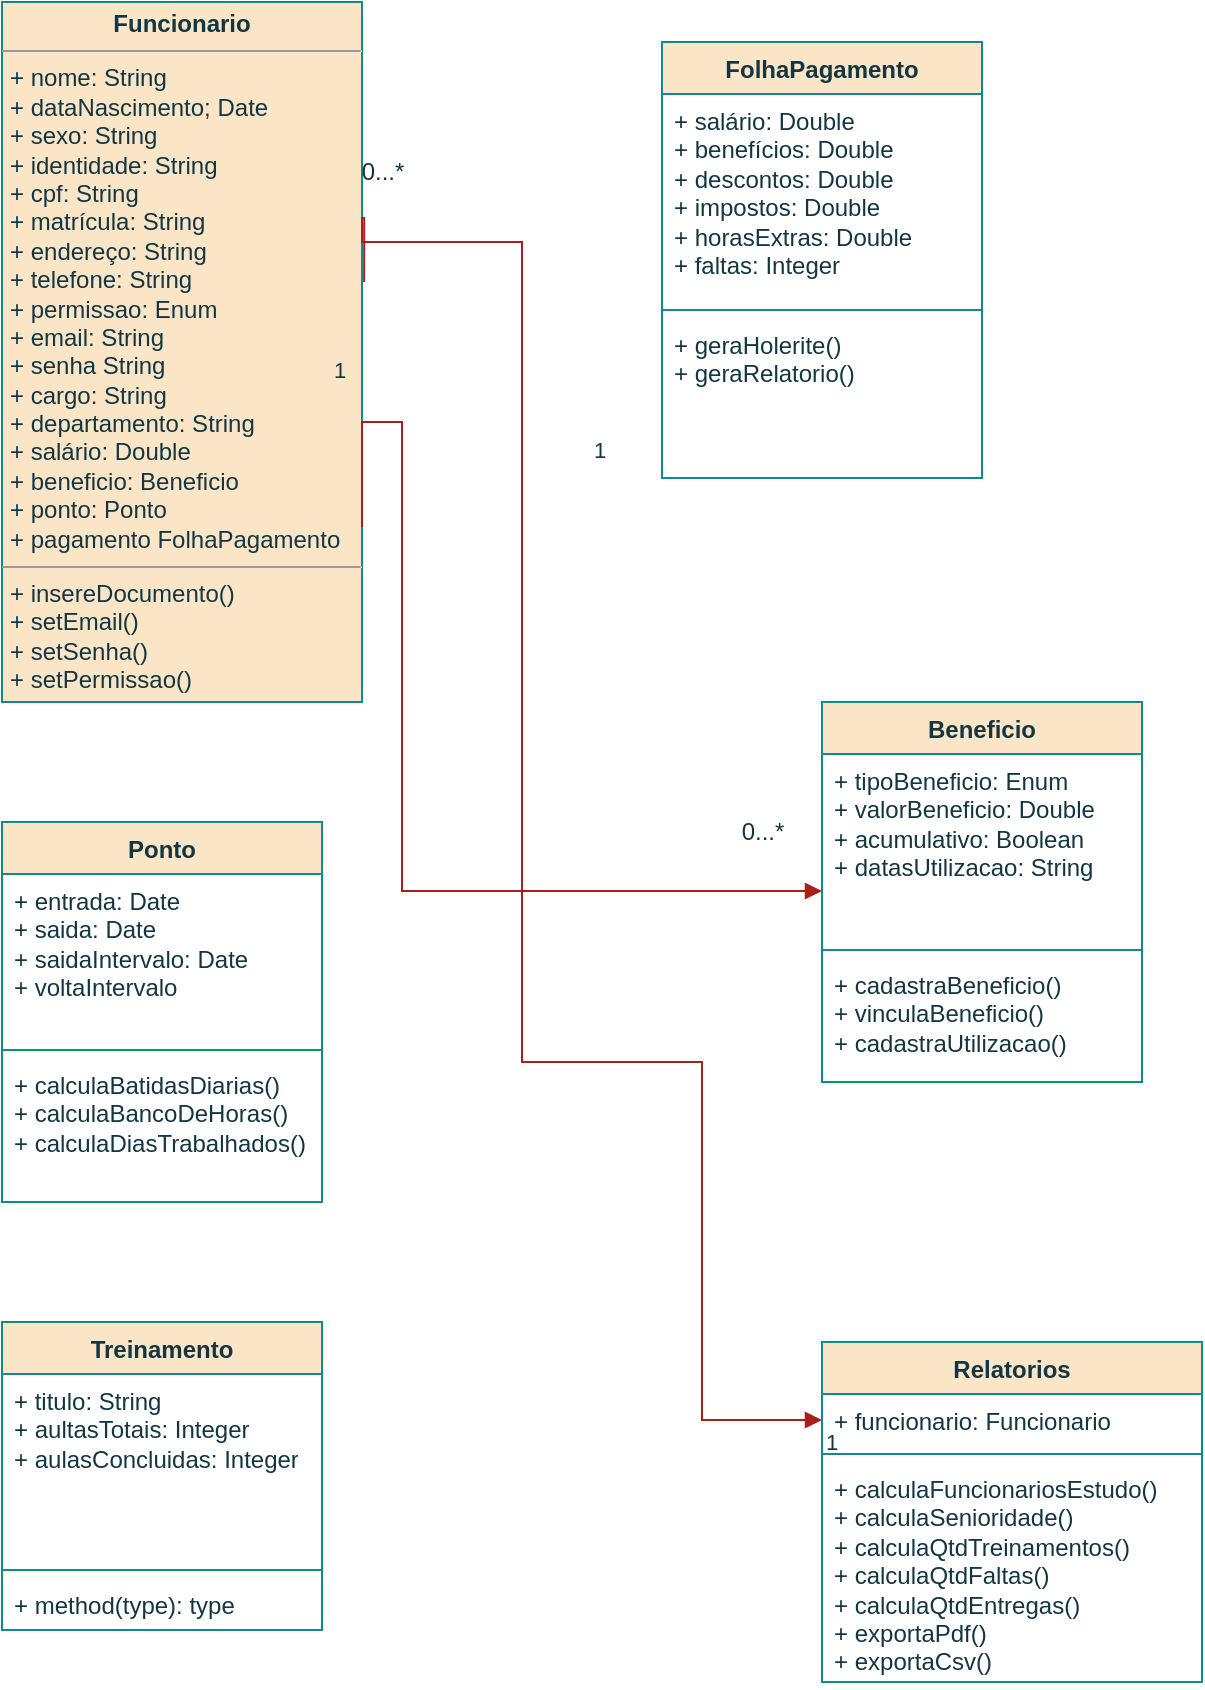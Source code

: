 <mxfile version="21.6.9" type="github">
  <diagram id="C5RBs43oDa-KdzZeNtuy" name="Page-1">
    <mxGraphModel dx="1434" dy="830" grid="1" gridSize="10" guides="1" tooltips="1" connect="1" arrows="1" fold="1" page="1" pageScale="1" pageWidth="827" pageHeight="1169" math="0" shadow="0">
      <root>
        <mxCell id="WIyWlLk6GJQsqaUBKTNV-0" />
        <mxCell id="WIyWlLk6GJQsqaUBKTNV-1" parent="WIyWlLk6GJQsqaUBKTNV-0" />
        <mxCell id="c9mEgZ8uksNSfNGq_ZWZ-0" value="&lt;p style=&quot;margin:0px;margin-top:4px;text-align:center;&quot;&gt;&lt;b&gt;Funcionario&lt;/b&gt;&lt;/p&gt;&lt;hr size=&quot;1&quot;&gt;&lt;p style=&quot;margin:0px;margin-left:4px;&quot;&gt;+ nome: String&lt;/p&gt;&lt;p style=&quot;margin:0px;margin-left:4px;&quot;&gt;+ dataNascimento; Date&lt;/p&gt;&lt;p style=&quot;margin:0px;margin-left:4px;&quot;&gt;+ sexo: String&lt;/p&gt;&lt;p style=&quot;margin:0px;margin-left:4px;&quot;&gt;+ identidade: String&lt;/p&gt;&lt;p style=&quot;margin:0px;margin-left:4px;&quot;&gt;+ cpf: String&lt;/p&gt;&lt;p style=&quot;margin:0px;margin-left:4px;&quot;&gt;+ matrícula: String&lt;/p&gt;&lt;p style=&quot;margin:0px;margin-left:4px;&quot;&gt;+ endereço: String&lt;/p&gt;&lt;p style=&quot;margin:0px;margin-left:4px;&quot;&gt;+ telefone: String&lt;/p&gt;&lt;p style=&quot;margin:0px;margin-left:4px;&quot;&gt;+ permissao: Enum&lt;/p&gt;&lt;p style=&quot;margin:0px;margin-left:4px;&quot;&gt;+ email: String&lt;/p&gt;&lt;p style=&quot;margin:0px;margin-left:4px;&quot;&gt;+ senha String&lt;/p&gt;&lt;p style=&quot;margin:0px;margin-left:4px;&quot;&gt;+ cargo: String&lt;/p&gt;&lt;p style=&quot;margin:0px;margin-left:4px;&quot;&gt;+ departamento: String&lt;/p&gt;&lt;p style=&quot;margin:0px;margin-left:4px;&quot;&gt;+ salário: Double&lt;/p&gt;&lt;p style=&quot;margin:0px;margin-left:4px;&quot;&gt;+ beneficio: Beneficio&lt;/p&gt;&lt;p style=&quot;margin:0px;margin-left:4px;&quot;&gt;+ ponto: Ponto&lt;/p&gt;&lt;p style=&quot;margin:0px;margin-left:4px;&quot;&gt;+ pagamento FolhaPagamento&lt;/p&gt;&lt;hr size=&quot;1&quot;&gt;&lt;p style=&quot;margin:0px;margin-left:4px;&quot;&gt;+ insereDocumento()&lt;/p&gt;&lt;p style=&quot;margin:0px;margin-left:4px;&quot;&gt;+ setEmail()&lt;/p&gt;&lt;p style=&quot;margin:0px;margin-left:4px;&quot;&gt;+ setSenha()&lt;/p&gt;&lt;p style=&quot;margin:0px;margin-left:4px;&quot;&gt;+ setPermissao()&lt;/p&gt;" style="verticalAlign=top;align=left;overflow=fill;fontSize=12;fontFamily=Helvetica;html=1;whiteSpace=wrap;labelBackgroundColor=none;fillColor=#FAE5C7;strokeColor=#0F8B8D;fontColor=#143642;" vertex="1" parent="WIyWlLk6GJQsqaUBKTNV-1">
          <mxGeometry x="100" y="90" width="180" height="350" as="geometry" />
        </mxCell>
        <mxCell id="c9mEgZ8uksNSfNGq_ZWZ-2" value="FolhaPagamento" style="swimlane;fontStyle=1;align=center;verticalAlign=top;childLayout=stackLayout;horizontal=1;startSize=26;horizontalStack=0;resizeParent=1;resizeParentMax=0;resizeLast=0;collapsible=1;marginBottom=0;whiteSpace=wrap;html=1;labelBackgroundColor=none;fillColor=#FAE5C7;strokeColor=#0F8B8D;fontColor=#143642;" vertex="1" parent="WIyWlLk6GJQsqaUBKTNV-1">
          <mxGeometry x="430" y="110" width="160" height="218" as="geometry" />
        </mxCell>
        <mxCell id="c9mEgZ8uksNSfNGq_ZWZ-3" value="+ salário: Double&lt;br&gt;+ benefícios: Double&lt;br&gt;+ descontos: Double&lt;br&gt;+ impostos: Double&lt;br&gt;+ horasExtras: Double&lt;br&gt;+ faltas: Integer" style="text;strokeColor=none;fillColor=none;align=left;verticalAlign=top;spacingLeft=4;spacingRight=4;overflow=hidden;rotatable=0;points=[[0,0.5],[1,0.5]];portConstraint=eastwest;whiteSpace=wrap;html=1;labelBackgroundColor=none;fontColor=#143642;" vertex="1" parent="c9mEgZ8uksNSfNGq_ZWZ-2">
          <mxGeometry y="26" width="160" height="104" as="geometry" />
        </mxCell>
        <mxCell id="c9mEgZ8uksNSfNGq_ZWZ-4" value="" style="line;strokeWidth=1;fillColor=none;align=left;verticalAlign=middle;spacingTop=-1;spacingLeft=3;spacingRight=3;rotatable=0;labelPosition=right;points=[];portConstraint=eastwest;strokeColor=#0F8B8D;labelBackgroundColor=none;fontColor=#143642;" vertex="1" parent="c9mEgZ8uksNSfNGq_ZWZ-2">
          <mxGeometry y="130" width="160" height="8" as="geometry" />
        </mxCell>
        <mxCell id="c9mEgZ8uksNSfNGq_ZWZ-5" value="+ geraHolerite()&lt;br&gt;+ geraRelatorio()" style="text;strokeColor=none;fillColor=none;align=left;verticalAlign=top;spacingLeft=4;spacingRight=4;overflow=hidden;rotatable=0;points=[[0,0.5],[1,0.5]];portConstraint=eastwest;whiteSpace=wrap;html=1;labelBackgroundColor=none;fontColor=#143642;" vertex="1" parent="c9mEgZ8uksNSfNGq_ZWZ-2">
          <mxGeometry y="138" width="160" height="80" as="geometry" />
        </mxCell>
        <mxCell id="c9mEgZ8uksNSfNGq_ZWZ-6" value="Ponto" style="swimlane;fontStyle=1;align=center;verticalAlign=top;childLayout=stackLayout;horizontal=1;startSize=26;horizontalStack=0;resizeParent=1;resizeParentMax=0;resizeLast=0;collapsible=1;marginBottom=0;whiteSpace=wrap;html=1;labelBackgroundColor=none;fillColor=#FAE5C7;strokeColor=#0F8B8D;fontColor=#143642;" vertex="1" parent="WIyWlLk6GJQsqaUBKTNV-1">
          <mxGeometry x="100" y="500" width="160" height="190" as="geometry" />
        </mxCell>
        <mxCell id="c9mEgZ8uksNSfNGq_ZWZ-7" value="+ entrada: Date&lt;br&gt;+ saida: Date&lt;br&gt;+ saidaIntervalo: Date&lt;br&gt;+ voltaIntervalo" style="text;strokeColor=none;fillColor=none;align=left;verticalAlign=top;spacingLeft=4;spacingRight=4;overflow=hidden;rotatable=0;points=[[0,0.5],[1,0.5]];portConstraint=eastwest;whiteSpace=wrap;html=1;labelBackgroundColor=none;fontColor=#143642;" vertex="1" parent="c9mEgZ8uksNSfNGq_ZWZ-6">
          <mxGeometry y="26" width="160" height="84" as="geometry" />
        </mxCell>
        <mxCell id="c9mEgZ8uksNSfNGq_ZWZ-8" value="" style="line;strokeWidth=1;fillColor=none;align=left;verticalAlign=middle;spacingTop=-1;spacingLeft=3;spacingRight=3;rotatable=0;labelPosition=right;points=[];portConstraint=eastwest;strokeColor=#0F8B8D;labelBackgroundColor=none;fontColor=#143642;" vertex="1" parent="c9mEgZ8uksNSfNGq_ZWZ-6">
          <mxGeometry y="110" width="160" height="8" as="geometry" />
        </mxCell>
        <mxCell id="c9mEgZ8uksNSfNGq_ZWZ-9" value="+ calculaBatidasDiarias()&lt;br&gt;+ calculaBancoDeHoras()&lt;br&gt;+ calculaDiasTrabalhados()" style="text;strokeColor=none;fillColor=none;align=left;verticalAlign=top;spacingLeft=4;spacingRight=4;overflow=hidden;rotatable=0;points=[[0,0.5],[1,0.5]];portConstraint=eastwest;whiteSpace=wrap;html=1;labelBackgroundColor=none;fontColor=#143642;" vertex="1" parent="c9mEgZ8uksNSfNGq_ZWZ-6">
          <mxGeometry y="118" width="160" height="72" as="geometry" />
        </mxCell>
        <mxCell id="c9mEgZ8uksNSfNGq_ZWZ-10" value="Beneficio" style="swimlane;fontStyle=1;align=center;verticalAlign=top;childLayout=stackLayout;horizontal=1;startSize=26;horizontalStack=0;resizeParent=1;resizeParentMax=0;resizeLast=0;collapsible=1;marginBottom=0;whiteSpace=wrap;html=1;labelBackgroundColor=none;fillColor=#FAE5C7;strokeColor=#0F8B8D;fontColor=#143642;" vertex="1" parent="WIyWlLk6GJQsqaUBKTNV-1">
          <mxGeometry x="510" y="440" width="160" height="190" as="geometry" />
        </mxCell>
        <mxCell id="c9mEgZ8uksNSfNGq_ZWZ-11" value="+ tipoBeneficio: Enum&lt;br&gt;+ valorBeneficio: Double&lt;br&gt;+ acumulativo: Boolean&lt;br&gt;+ datasUtilizacao: String" style="text;strokeColor=none;fillColor=none;align=left;verticalAlign=top;spacingLeft=4;spacingRight=4;overflow=hidden;rotatable=0;points=[[0,0.5],[1,0.5]];portConstraint=eastwest;whiteSpace=wrap;html=1;labelBackgroundColor=none;fontColor=#143642;" vertex="1" parent="c9mEgZ8uksNSfNGq_ZWZ-10">
          <mxGeometry y="26" width="160" height="94" as="geometry" />
        </mxCell>
        <mxCell id="c9mEgZ8uksNSfNGq_ZWZ-12" value="" style="line;strokeWidth=1;fillColor=none;align=left;verticalAlign=middle;spacingTop=-1;spacingLeft=3;spacingRight=3;rotatable=0;labelPosition=right;points=[];portConstraint=eastwest;strokeColor=#0F8B8D;labelBackgroundColor=none;fontColor=#143642;" vertex="1" parent="c9mEgZ8uksNSfNGq_ZWZ-10">
          <mxGeometry y="120" width="160" height="8" as="geometry" />
        </mxCell>
        <mxCell id="c9mEgZ8uksNSfNGq_ZWZ-13" value="+ cadastraBeneficio()&lt;br&gt;+ vinculaBeneficio()&lt;br&gt;+ cadastraUtilizacao()" style="text;strokeColor=none;fillColor=none;align=left;verticalAlign=top;spacingLeft=4;spacingRight=4;overflow=hidden;rotatable=0;points=[[0,0.5],[1,0.5]];portConstraint=eastwest;whiteSpace=wrap;html=1;labelBackgroundColor=none;fontColor=#143642;" vertex="1" parent="c9mEgZ8uksNSfNGq_ZWZ-10">
          <mxGeometry y="128" width="160" height="62" as="geometry" />
        </mxCell>
        <mxCell id="c9mEgZ8uksNSfNGq_ZWZ-14" value="Treinamento" style="swimlane;fontStyle=1;align=center;verticalAlign=top;childLayout=stackLayout;horizontal=1;startSize=26;horizontalStack=0;resizeParent=1;resizeParentMax=0;resizeLast=0;collapsible=1;marginBottom=0;whiteSpace=wrap;html=1;labelBackgroundColor=none;fillColor=#FAE5C7;strokeColor=#0F8B8D;fontColor=#143642;" vertex="1" parent="WIyWlLk6GJQsqaUBKTNV-1">
          <mxGeometry x="100" y="750" width="160" height="154" as="geometry" />
        </mxCell>
        <mxCell id="c9mEgZ8uksNSfNGq_ZWZ-15" value="+ titulo: String&lt;br&gt;+ aultasTotais: Integer&lt;br&gt;+ aulasConcluidas: Integer" style="text;strokeColor=none;fillColor=none;align=left;verticalAlign=top;spacingLeft=4;spacingRight=4;overflow=hidden;rotatable=0;points=[[0,0.5],[1,0.5]];portConstraint=eastwest;whiteSpace=wrap;html=1;labelBackgroundColor=none;fontColor=#143642;" vertex="1" parent="c9mEgZ8uksNSfNGq_ZWZ-14">
          <mxGeometry y="26" width="160" height="94" as="geometry" />
        </mxCell>
        <mxCell id="c9mEgZ8uksNSfNGq_ZWZ-16" value="" style="line;strokeWidth=1;fillColor=none;align=left;verticalAlign=middle;spacingTop=-1;spacingLeft=3;spacingRight=3;rotatable=0;labelPosition=right;points=[];portConstraint=eastwest;strokeColor=#0F8B8D;labelBackgroundColor=none;fontColor=#143642;" vertex="1" parent="c9mEgZ8uksNSfNGq_ZWZ-14">
          <mxGeometry y="120" width="160" height="8" as="geometry" />
        </mxCell>
        <mxCell id="c9mEgZ8uksNSfNGq_ZWZ-17" value="+ method(type): type" style="text;strokeColor=none;fillColor=none;align=left;verticalAlign=top;spacingLeft=4;spacingRight=4;overflow=hidden;rotatable=0;points=[[0,0.5],[1,0.5]];portConstraint=eastwest;whiteSpace=wrap;html=1;labelBackgroundColor=none;fontColor=#143642;" vertex="1" parent="c9mEgZ8uksNSfNGq_ZWZ-14">
          <mxGeometry y="128" width="160" height="26" as="geometry" />
        </mxCell>
        <mxCell id="c9mEgZ8uksNSfNGq_ZWZ-18" value="Relatorios" style="swimlane;fontStyle=1;align=center;verticalAlign=top;childLayout=stackLayout;horizontal=1;startSize=26;horizontalStack=0;resizeParent=1;resizeParentMax=0;resizeLast=0;collapsible=1;marginBottom=0;whiteSpace=wrap;html=1;labelBackgroundColor=none;fillColor=#FAE5C7;strokeColor=#0F8B8D;fontColor=#143642;" vertex="1" parent="WIyWlLk6GJQsqaUBKTNV-1">
          <mxGeometry x="510" y="760" width="190" height="170" as="geometry" />
        </mxCell>
        <mxCell id="c9mEgZ8uksNSfNGq_ZWZ-19" value="+ funcionario: Funcionario" style="text;strokeColor=none;fillColor=none;align=left;verticalAlign=top;spacingLeft=4;spacingRight=4;overflow=hidden;rotatable=0;points=[[0,0.5],[1,0.5]];portConstraint=eastwest;whiteSpace=wrap;html=1;labelBackgroundColor=none;fontColor=#143642;" vertex="1" parent="c9mEgZ8uksNSfNGq_ZWZ-18">
          <mxGeometry y="26" width="190" height="26" as="geometry" />
        </mxCell>
        <mxCell id="c9mEgZ8uksNSfNGq_ZWZ-20" value="" style="line;strokeWidth=1;fillColor=none;align=left;verticalAlign=middle;spacingTop=-1;spacingLeft=3;spacingRight=3;rotatable=0;labelPosition=right;points=[];portConstraint=eastwest;strokeColor=#0F8B8D;labelBackgroundColor=none;fontColor=#143642;" vertex="1" parent="c9mEgZ8uksNSfNGq_ZWZ-18">
          <mxGeometry y="52" width="190" height="8" as="geometry" />
        </mxCell>
        <mxCell id="c9mEgZ8uksNSfNGq_ZWZ-21" value="+ calculaFuncionariosEstudo()&lt;br&gt;+ calculaSenioridade()&lt;br&gt;+ calculaQtdTreinamentos()&lt;br&gt;+ calculaQtdFaltas()&lt;br&gt;+ calculaQtdEntregas()&lt;br&gt;+ exportaPdf()&lt;br&gt;+ exportaCsv()" style="text;strokeColor=none;fillColor=none;align=left;verticalAlign=top;spacingLeft=4;spacingRight=4;overflow=hidden;rotatable=0;points=[[0,0.5],[1,0.5]];portConstraint=eastwest;whiteSpace=wrap;html=1;labelBackgroundColor=none;fontColor=#143642;" vertex="1" parent="c9mEgZ8uksNSfNGq_ZWZ-18">
          <mxGeometry y="60" width="190" height="110" as="geometry" />
        </mxCell>
        <mxCell id="c9mEgZ8uksNSfNGq_ZWZ-23" value="" style="endArrow=block;endFill=1;html=1;edgeStyle=orthogonalEdgeStyle;align=left;verticalAlign=top;rounded=0;exitX=1.006;exitY=0.4;exitDx=0;exitDy=0;exitPerimeter=0;entryX=0;entryY=0.5;entryDx=0;entryDy=0;labelBackgroundColor=none;strokeColor=#A8201A;fontColor=default;" edge="1" parent="WIyWlLk6GJQsqaUBKTNV-1" source="c9mEgZ8uksNSfNGq_ZWZ-0" target="c9mEgZ8uksNSfNGq_ZWZ-19">
          <mxGeometry x="-1" relative="1" as="geometry">
            <mxPoint x="250" y="340" as="sourcePoint" />
            <mxPoint x="450" y="850" as="targetPoint" />
            <Array as="points">
              <mxPoint x="280" y="198" />
              <mxPoint x="280" y="210" />
              <mxPoint x="360" y="210" />
              <mxPoint x="360" y="620" />
              <mxPoint x="450" y="620" />
              <mxPoint x="450" y="799" />
            </Array>
          </mxGeometry>
        </mxCell>
        <mxCell id="c9mEgZ8uksNSfNGq_ZWZ-24" value="1" style="edgeLabel;resizable=0;html=1;align=left;verticalAlign=bottom;labelBackgroundColor=none;fontColor=#143642;" connectable="0" vertex="1" parent="c9mEgZ8uksNSfNGq_ZWZ-23">
          <mxGeometry x="-1" relative="1" as="geometry">
            <mxPoint x="229" y="588" as="offset" />
          </mxGeometry>
        </mxCell>
        <mxCell id="c9mEgZ8uksNSfNGq_ZWZ-25" value="0...*" style="text;html=1;align=center;verticalAlign=middle;resizable=0;points=[];autosize=1;strokeColor=none;fillColor=none;labelBackgroundColor=none;fontColor=#143642;" vertex="1" parent="WIyWlLk6GJQsqaUBKTNV-1">
          <mxGeometry x="270" y="160" width="40" height="30" as="geometry" />
        </mxCell>
        <mxCell id="c9mEgZ8uksNSfNGq_ZWZ-30" value="" style="endArrow=block;endFill=1;html=1;edgeStyle=orthogonalEdgeStyle;align=left;verticalAlign=top;rounded=0;strokeColor=#A8201A;fontColor=#143642;fillColor=#FAE5C7;exitX=1;exitY=0.75;exitDx=0;exitDy=0;" edge="1" parent="WIyWlLk6GJQsqaUBKTNV-1" source="c9mEgZ8uksNSfNGq_ZWZ-0">
          <mxGeometry x="-1" relative="1" as="geometry">
            <mxPoint x="270" y="270" as="sourcePoint" />
            <mxPoint x="510" y="534.5" as="targetPoint" />
            <Array as="points">
              <mxPoint x="280" y="300" />
              <mxPoint x="300" y="300" />
              <mxPoint x="300" y="535" />
            </Array>
          </mxGeometry>
        </mxCell>
        <mxCell id="c9mEgZ8uksNSfNGq_ZWZ-31" value="1" style="edgeLabel;resizable=0;html=1;align=left;verticalAlign=bottom;strokeColor=#0F8B8D;fontColor=#143642;fillColor=#FAE5C7;" connectable="0" vertex="1" parent="c9mEgZ8uksNSfNGq_ZWZ-30">
          <mxGeometry x="-1" relative="1" as="geometry">
            <mxPoint x="114" y="-30" as="offset" />
          </mxGeometry>
        </mxCell>
        <mxCell id="c9mEgZ8uksNSfNGq_ZWZ-34" value="0...*" style="text;html=1;align=center;verticalAlign=middle;resizable=0;points=[];autosize=1;strokeColor=none;fillColor=none;labelBackgroundColor=none;fontColor=#143642;" vertex="1" parent="WIyWlLk6GJQsqaUBKTNV-1">
          <mxGeometry x="460" y="490" width="40" height="30" as="geometry" />
        </mxCell>
        <mxCell id="c9mEgZ8uksNSfNGq_ZWZ-35" value="1" style="edgeLabel;resizable=0;html=1;align=left;verticalAlign=bottom;labelBackgroundColor=none;fontColor=#143642;" connectable="0" vertex="1" parent="WIyWlLk6GJQsqaUBKTNV-1">
          <mxGeometry x="499.96" y="796" as="geometry">
            <mxPoint x="-236" y="-514" as="offset" />
          </mxGeometry>
        </mxCell>
      </root>
    </mxGraphModel>
  </diagram>
</mxfile>
